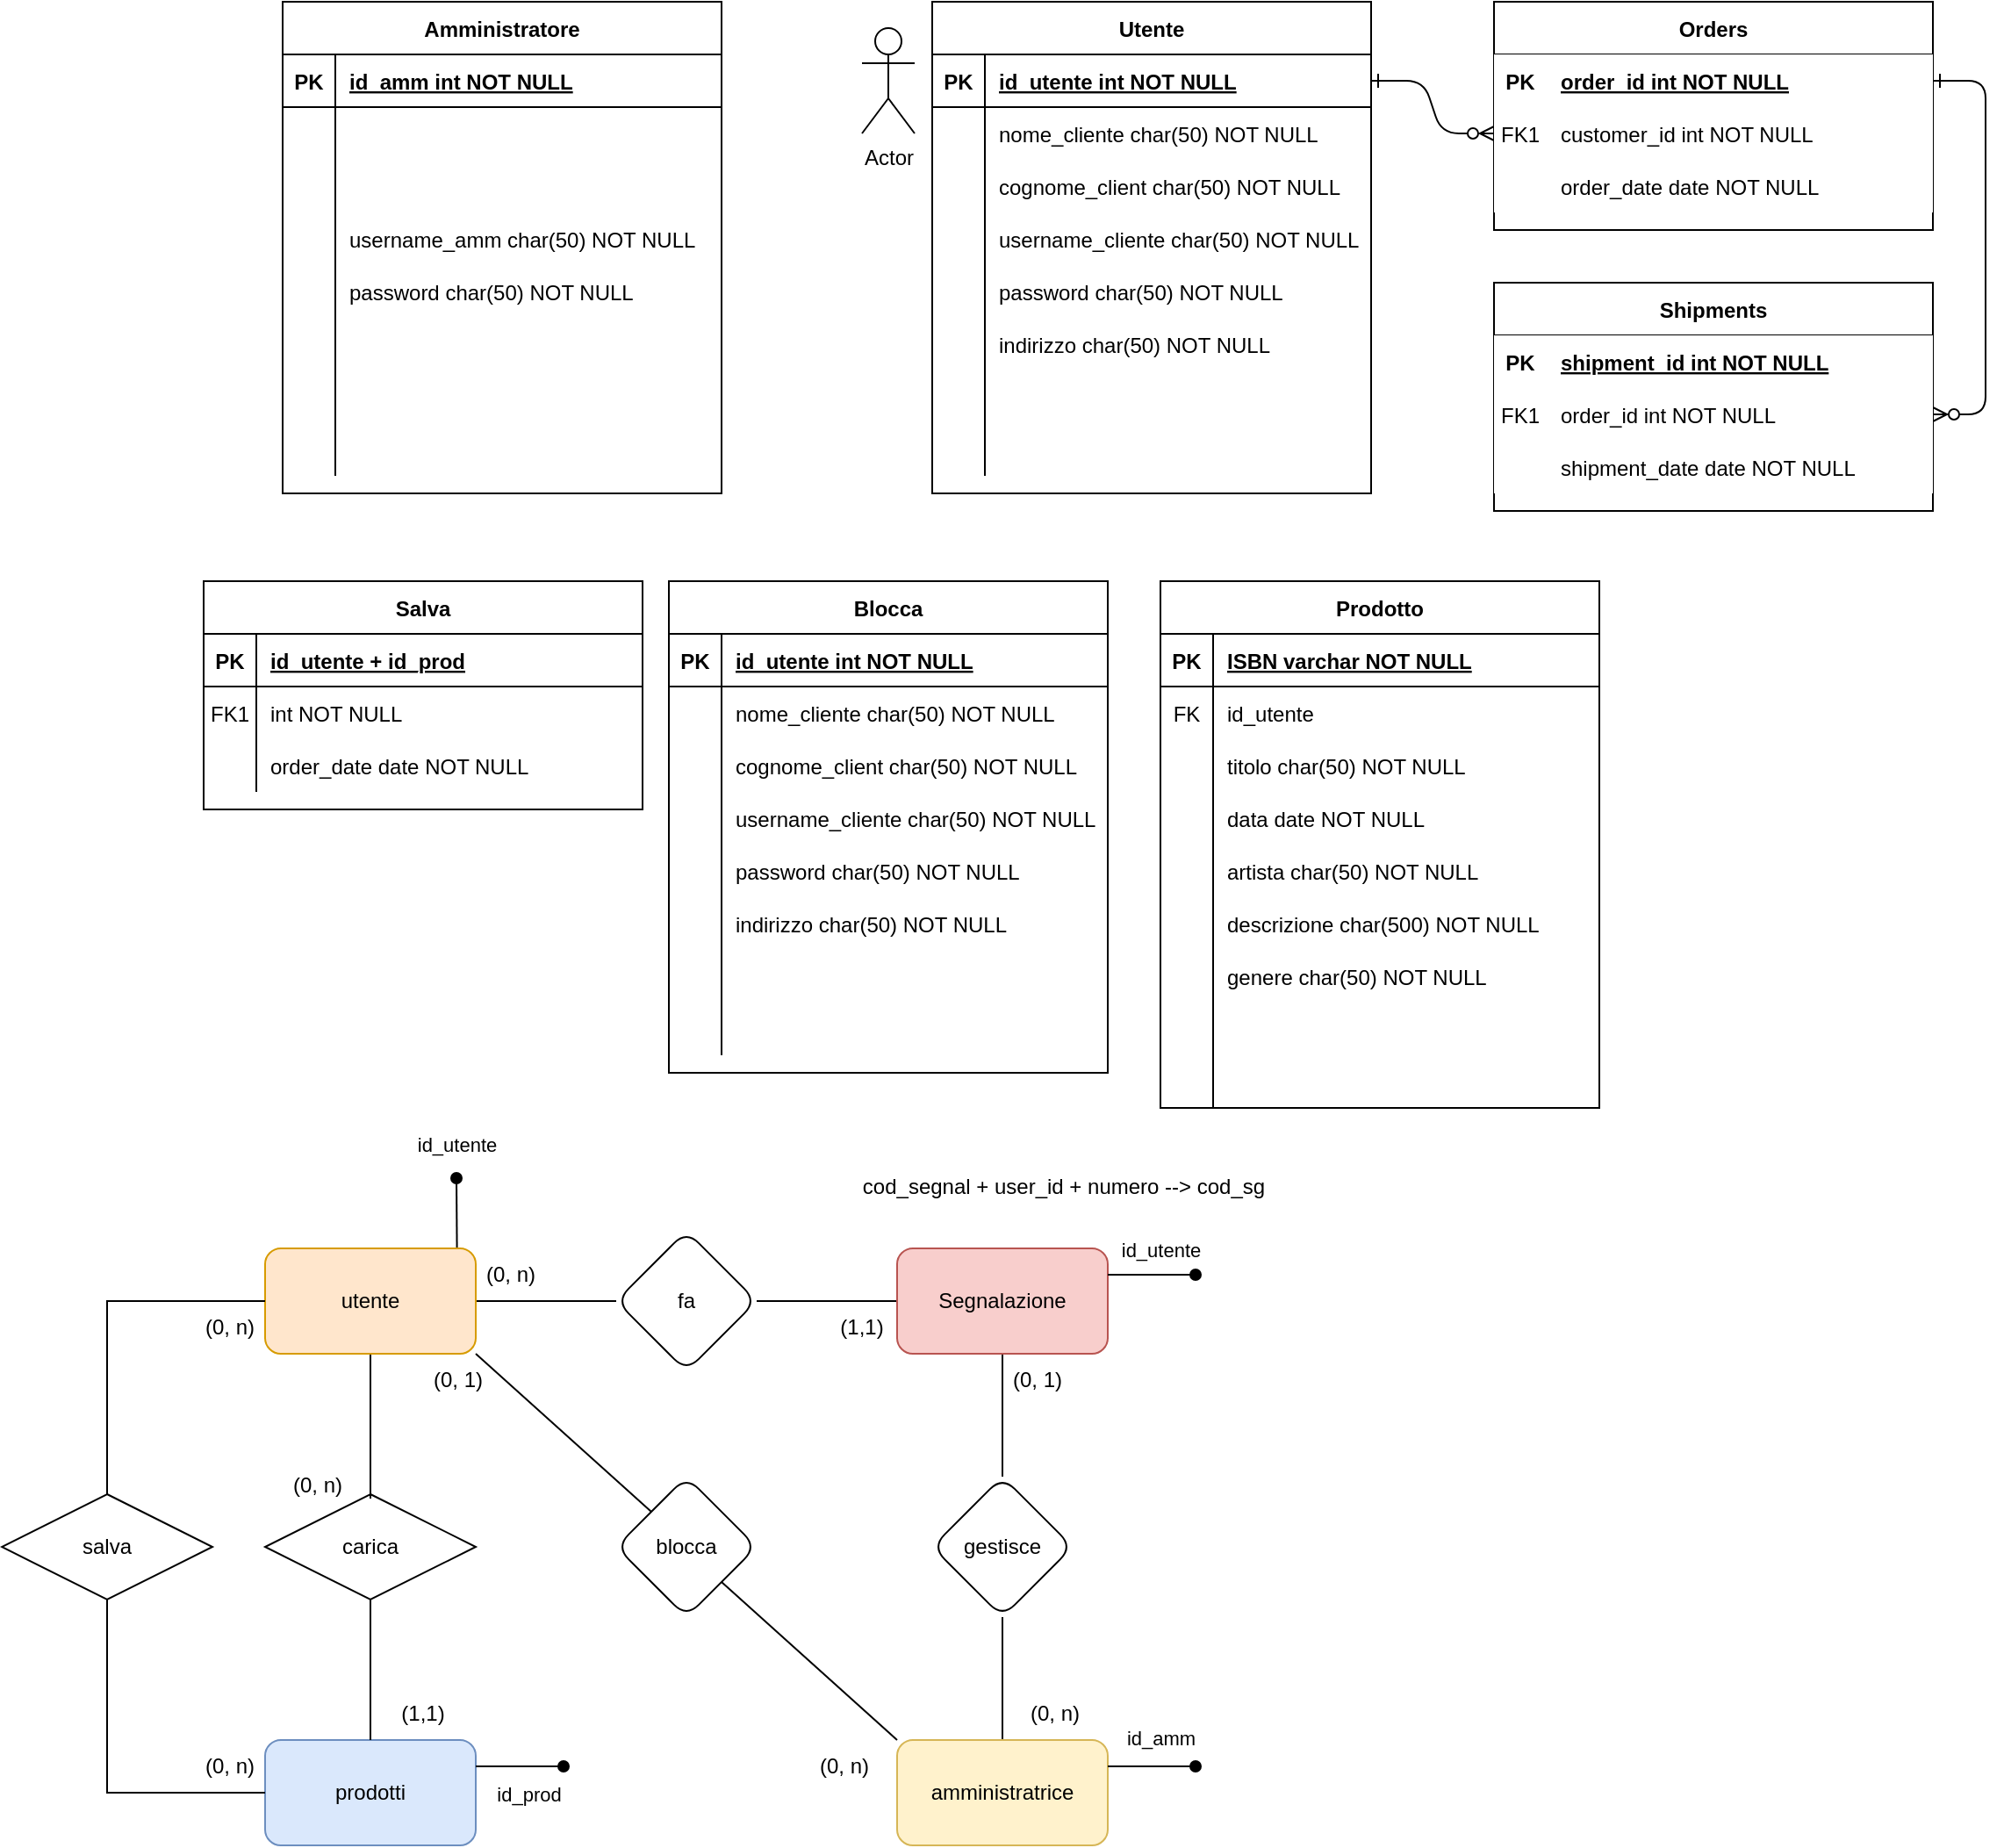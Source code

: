 <mxfile version="24.8.3">
  <diagram name="Page-1" id="-n8ZG89h9nv_nwKhBcBh">
    <mxGraphModel dx="1794" dy="525" grid="1" gridSize="10" guides="1" tooltips="1" connect="1" arrows="1" fold="1" page="1" pageScale="1" pageWidth="850" pageHeight="1100" math="0" shadow="0">
      <root>
        <mxCell id="0" />
        <mxCell id="1" parent="0" />
        <mxCell id="7m8zVbz1JqjRE4FjI6HQ-9" value="" style="edgeStyle=entityRelationEdgeStyle;endArrow=ERzeroToMany;startArrow=ERone;endFill=1;startFill=0;" parent="1" source="7m8zVbz1JqjRE4FjI6HQ-32" target="7m8zVbz1JqjRE4FjI6HQ-15" edge="1">
          <mxGeometry width="100" height="100" relative="1" as="geometry">
            <mxPoint x="340" y="720" as="sourcePoint" />
            <mxPoint x="440" y="620" as="targetPoint" />
          </mxGeometry>
        </mxCell>
        <mxCell id="7m8zVbz1JqjRE4FjI6HQ-10" value="" style="edgeStyle=entityRelationEdgeStyle;endArrow=ERzeroToMany;startArrow=ERone;endFill=1;startFill=0;" parent="1" source="7m8zVbz1JqjRE4FjI6HQ-12" target="7m8zVbz1JqjRE4FjI6HQ-25" edge="1">
          <mxGeometry width="100" height="100" relative="1" as="geometry">
            <mxPoint x="400" y="180" as="sourcePoint" />
            <mxPoint x="460" y="205" as="targetPoint" />
          </mxGeometry>
        </mxCell>
        <mxCell id="7m8zVbz1JqjRE4FjI6HQ-11" value="Orders" style="shape=table;startSize=30;container=1;collapsible=1;childLayout=tableLayout;fixedRows=1;rowLines=0;fontStyle=1;align=center;resizeLast=1;" parent="1" vertex="1">
          <mxGeometry x="450" y="120" width="250" height="130" as="geometry" />
        </mxCell>
        <mxCell id="7m8zVbz1JqjRE4FjI6HQ-12" value="" style="shape=partialRectangle;collapsible=0;dropTarget=0;pointerEvents=0;points=[[0,0.5],[1,0.5]];portConstraint=eastwest;top=0;left=0;right=0;bottom=1;" parent="7m8zVbz1JqjRE4FjI6HQ-11" vertex="1">
          <mxGeometry y="30" width="250" height="30" as="geometry" />
        </mxCell>
        <mxCell id="7m8zVbz1JqjRE4FjI6HQ-13" value="PK" style="shape=partialRectangle;overflow=hidden;connectable=0;top=0;left=0;bottom=0;right=0;fontStyle=1;" parent="7m8zVbz1JqjRE4FjI6HQ-12" vertex="1">
          <mxGeometry width="30" height="30" as="geometry">
            <mxRectangle width="30" height="30" as="alternateBounds" />
          </mxGeometry>
        </mxCell>
        <mxCell id="7m8zVbz1JqjRE4FjI6HQ-14" value="order_id int NOT NULL " style="shape=partialRectangle;overflow=hidden;connectable=0;top=0;left=0;bottom=0;right=0;align=left;spacingLeft=6;fontStyle=5;" parent="7m8zVbz1JqjRE4FjI6HQ-12" vertex="1">
          <mxGeometry x="30" width="220" height="30" as="geometry">
            <mxRectangle width="220" height="30" as="alternateBounds" />
          </mxGeometry>
        </mxCell>
        <mxCell id="7m8zVbz1JqjRE4FjI6HQ-15" value="" style="shape=partialRectangle;collapsible=0;dropTarget=0;pointerEvents=0;points=[[0,0.5],[1,0.5]];portConstraint=eastwest;top=0;left=0;right=0;bottom=0;" parent="7m8zVbz1JqjRE4FjI6HQ-11" vertex="1">
          <mxGeometry y="60" width="250" height="30" as="geometry" />
        </mxCell>
        <mxCell id="7m8zVbz1JqjRE4FjI6HQ-16" value="FK1" style="shape=partialRectangle;overflow=hidden;connectable=0;top=0;left=0;bottom=0;right=0;" parent="7m8zVbz1JqjRE4FjI6HQ-15" vertex="1">
          <mxGeometry width="30" height="30" as="geometry">
            <mxRectangle width="30" height="30" as="alternateBounds" />
          </mxGeometry>
        </mxCell>
        <mxCell id="7m8zVbz1JqjRE4FjI6HQ-17" value="customer_id int NOT NULL" style="shape=partialRectangle;overflow=hidden;connectable=0;top=0;left=0;bottom=0;right=0;align=left;spacingLeft=6;" parent="7m8zVbz1JqjRE4FjI6HQ-15" vertex="1">
          <mxGeometry x="30" width="220" height="30" as="geometry">
            <mxRectangle width="220" height="30" as="alternateBounds" />
          </mxGeometry>
        </mxCell>
        <mxCell id="7m8zVbz1JqjRE4FjI6HQ-18" value="" style="shape=partialRectangle;collapsible=0;dropTarget=0;pointerEvents=0;points=[[0,0.5],[1,0.5]];portConstraint=eastwest;top=0;left=0;right=0;bottom=0;" parent="7m8zVbz1JqjRE4FjI6HQ-11" vertex="1">
          <mxGeometry y="90" width="250" height="30" as="geometry" />
        </mxCell>
        <mxCell id="7m8zVbz1JqjRE4FjI6HQ-19" value="" style="shape=partialRectangle;overflow=hidden;connectable=0;top=0;left=0;bottom=0;right=0;" parent="7m8zVbz1JqjRE4FjI6HQ-18" vertex="1">
          <mxGeometry width="30" height="30" as="geometry">
            <mxRectangle width="30" height="30" as="alternateBounds" />
          </mxGeometry>
        </mxCell>
        <mxCell id="7m8zVbz1JqjRE4FjI6HQ-20" value="order_date date NOT NULL" style="shape=partialRectangle;overflow=hidden;connectable=0;top=0;left=0;bottom=0;right=0;align=left;spacingLeft=6;" parent="7m8zVbz1JqjRE4FjI6HQ-18" vertex="1">
          <mxGeometry x="30" width="220" height="30" as="geometry">
            <mxRectangle width="220" height="30" as="alternateBounds" />
          </mxGeometry>
        </mxCell>
        <mxCell id="7m8zVbz1JqjRE4FjI6HQ-21" value="Shipments" style="shape=table;startSize=30;container=1;collapsible=1;childLayout=tableLayout;fixedRows=1;rowLines=0;fontStyle=1;align=center;resizeLast=1;" parent="1" vertex="1">
          <mxGeometry x="450" y="280" width="250" height="130" as="geometry" />
        </mxCell>
        <mxCell id="7m8zVbz1JqjRE4FjI6HQ-22" value="" style="shape=partialRectangle;collapsible=0;dropTarget=0;pointerEvents=0;points=[[0,0.5],[1,0.5]];portConstraint=eastwest;top=0;left=0;right=0;bottom=1;" parent="7m8zVbz1JqjRE4FjI6HQ-21" vertex="1">
          <mxGeometry y="30" width="250" height="30" as="geometry" />
        </mxCell>
        <mxCell id="7m8zVbz1JqjRE4FjI6HQ-23" value="PK" style="shape=partialRectangle;overflow=hidden;connectable=0;top=0;left=0;bottom=0;right=0;fontStyle=1;" parent="7m8zVbz1JqjRE4FjI6HQ-22" vertex="1">
          <mxGeometry width="30" height="30" as="geometry">
            <mxRectangle width="30" height="30" as="alternateBounds" />
          </mxGeometry>
        </mxCell>
        <mxCell id="7m8zVbz1JqjRE4FjI6HQ-24" value="shipment_id int NOT NULL " style="shape=partialRectangle;overflow=hidden;connectable=0;top=0;left=0;bottom=0;right=0;align=left;spacingLeft=6;fontStyle=5;" parent="7m8zVbz1JqjRE4FjI6HQ-22" vertex="1">
          <mxGeometry x="30" width="220" height="30" as="geometry">
            <mxRectangle width="220" height="30" as="alternateBounds" />
          </mxGeometry>
        </mxCell>
        <mxCell id="7m8zVbz1JqjRE4FjI6HQ-25" value="" style="shape=partialRectangle;collapsible=0;dropTarget=0;pointerEvents=0;points=[[0,0.5],[1,0.5]];portConstraint=eastwest;top=0;left=0;right=0;bottom=0;" parent="7m8zVbz1JqjRE4FjI6HQ-21" vertex="1">
          <mxGeometry y="60" width="250" height="30" as="geometry" />
        </mxCell>
        <mxCell id="7m8zVbz1JqjRE4FjI6HQ-26" value="FK1" style="shape=partialRectangle;overflow=hidden;connectable=0;top=0;left=0;bottom=0;right=0;" parent="7m8zVbz1JqjRE4FjI6HQ-25" vertex="1">
          <mxGeometry width="30" height="30" as="geometry">
            <mxRectangle width="30" height="30" as="alternateBounds" />
          </mxGeometry>
        </mxCell>
        <mxCell id="7m8zVbz1JqjRE4FjI6HQ-27" value="order_id int NOT NULL" style="shape=partialRectangle;overflow=hidden;connectable=0;top=0;left=0;bottom=0;right=0;align=left;spacingLeft=6;" parent="7m8zVbz1JqjRE4FjI6HQ-25" vertex="1">
          <mxGeometry x="30" width="220" height="30" as="geometry">
            <mxRectangle width="220" height="30" as="alternateBounds" />
          </mxGeometry>
        </mxCell>
        <mxCell id="7m8zVbz1JqjRE4FjI6HQ-28" value="" style="shape=partialRectangle;collapsible=0;dropTarget=0;pointerEvents=0;points=[[0,0.5],[1,0.5]];portConstraint=eastwest;top=0;left=0;right=0;bottom=0;" parent="7m8zVbz1JqjRE4FjI6HQ-21" vertex="1">
          <mxGeometry y="90" width="250" height="30" as="geometry" />
        </mxCell>
        <mxCell id="7m8zVbz1JqjRE4FjI6HQ-29" value="" style="shape=partialRectangle;overflow=hidden;connectable=0;top=0;left=0;bottom=0;right=0;" parent="7m8zVbz1JqjRE4FjI6HQ-28" vertex="1">
          <mxGeometry width="30" height="30" as="geometry">
            <mxRectangle width="30" height="30" as="alternateBounds" />
          </mxGeometry>
        </mxCell>
        <mxCell id="7m8zVbz1JqjRE4FjI6HQ-30" value="shipment_date date NOT NULL" style="shape=partialRectangle;overflow=hidden;connectable=0;top=0;left=0;bottom=0;right=0;align=left;spacingLeft=6;" parent="7m8zVbz1JqjRE4FjI6HQ-28" vertex="1">
          <mxGeometry x="30" width="220" height="30" as="geometry">
            <mxRectangle width="220" height="30" as="alternateBounds" />
          </mxGeometry>
        </mxCell>
        <mxCell id="7m8zVbz1JqjRE4FjI6HQ-31" value="Utente" style="shape=table;startSize=30;container=1;collapsible=1;childLayout=tableLayout;fixedRows=1;rowLines=0;fontStyle=1;align=center;resizeLast=1;" parent="1" vertex="1">
          <mxGeometry x="130" y="120" width="250" height="280" as="geometry" />
        </mxCell>
        <mxCell id="7m8zVbz1JqjRE4FjI6HQ-32" value="" style="shape=partialRectangle;collapsible=0;dropTarget=0;pointerEvents=0;fillColor=none;points=[[0,0.5],[1,0.5]];portConstraint=eastwest;top=0;left=0;right=0;bottom=1;" parent="7m8zVbz1JqjRE4FjI6HQ-31" vertex="1">
          <mxGeometry y="30" width="250" height="30" as="geometry" />
        </mxCell>
        <mxCell id="7m8zVbz1JqjRE4FjI6HQ-33" value="PK" style="shape=partialRectangle;overflow=hidden;connectable=0;fillColor=none;top=0;left=0;bottom=0;right=0;fontStyle=1;" parent="7m8zVbz1JqjRE4FjI6HQ-32" vertex="1">
          <mxGeometry width="30" height="30" as="geometry">
            <mxRectangle width="30" height="30" as="alternateBounds" />
          </mxGeometry>
        </mxCell>
        <mxCell id="7m8zVbz1JqjRE4FjI6HQ-34" value="id_utente int NOT NULL " style="shape=partialRectangle;overflow=hidden;connectable=0;fillColor=none;top=0;left=0;bottom=0;right=0;align=left;spacingLeft=6;fontStyle=5;" parent="7m8zVbz1JqjRE4FjI6HQ-32" vertex="1">
          <mxGeometry x="30" width="220" height="30" as="geometry">
            <mxRectangle width="220" height="30" as="alternateBounds" />
          </mxGeometry>
        </mxCell>
        <mxCell id="7m8zVbz1JqjRE4FjI6HQ-35" value="" style="shape=partialRectangle;collapsible=0;dropTarget=0;pointerEvents=0;fillColor=none;points=[[0,0.5],[1,0.5]];portConstraint=eastwest;top=0;left=0;right=0;bottom=0;" parent="7m8zVbz1JqjRE4FjI6HQ-31" vertex="1">
          <mxGeometry y="60" width="250" height="30" as="geometry" />
        </mxCell>
        <mxCell id="7m8zVbz1JqjRE4FjI6HQ-36" value="" style="shape=partialRectangle;overflow=hidden;connectable=0;fillColor=none;top=0;left=0;bottom=0;right=0;" parent="7m8zVbz1JqjRE4FjI6HQ-35" vertex="1">
          <mxGeometry width="30" height="30" as="geometry">
            <mxRectangle width="30" height="30" as="alternateBounds" />
          </mxGeometry>
        </mxCell>
        <mxCell id="7m8zVbz1JqjRE4FjI6HQ-37" value="nome_cliente char(50) NOT NULL" style="shape=partialRectangle;overflow=hidden;connectable=0;fillColor=none;top=0;left=0;bottom=0;right=0;align=left;spacingLeft=6;" parent="7m8zVbz1JqjRE4FjI6HQ-35" vertex="1">
          <mxGeometry x="30" width="220" height="30" as="geometry">
            <mxRectangle width="220" height="30" as="alternateBounds" />
          </mxGeometry>
        </mxCell>
        <mxCell id="7m8zVbz1JqjRE4FjI6HQ-38" value="" style="shape=partialRectangle;collapsible=0;dropTarget=0;pointerEvents=0;fillColor=none;points=[[0,0.5],[1,0.5]];portConstraint=eastwest;top=0;left=0;right=0;bottom=0;" parent="7m8zVbz1JqjRE4FjI6HQ-31" vertex="1">
          <mxGeometry y="90" width="250" height="30" as="geometry" />
        </mxCell>
        <mxCell id="7m8zVbz1JqjRE4FjI6HQ-39" value="" style="shape=partialRectangle;overflow=hidden;connectable=0;fillColor=none;top=0;left=0;bottom=0;right=0;" parent="7m8zVbz1JqjRE4FjI6HQ-38" vertex="1">
          <mxGeometry width="30" height="30" as="geometry">
            <mxRectangle width="30" height="30" as="alternateBounds" />
          </mxGeometry>
        </mxCell>
        <mxCell id="7m8zVbz1JqjRE4FjI6HQ-40" value="cognome_client char(50) NOT NULL" style="shape=partialRectangle;overflow=hidden;connectable=0;fillColor=none;top=0;left=0;bottom=0;right=0;align=left;spacingLeft=6;" parent="7m8zVbz1JqjRE4FjI6HQ-38" vertex="1">
          <mxGeometry x="30" width="220" height="30" as="geometry">
            <mxRectangle width="220" height="30" as="alternateBounds" />
          </mxGeometry>
        </mxCell>
        <mxCell id="7m8zVbz1JqjRE4FjI6HQ-41" value="" style="shape=partialRectangle;collapsible=0;dropTarget=0;pointerEvents=0;fillColor=none;points=[[0,0.5],[1,0.5]];portConstraint=eastwest;top=0;left=0;right=0;bottom=0;" parent="7m8zVbz1JqjRE4FjI6HQ-31" vertex="1">
          <mxGeometry y="120" width="250" height="30" as="geometry" />
        </mxCell>
        <mxCell id="7m8zVbz1JqjRE4FjI6HQ-42" value="" style="shape=partialRectangle;overflow=hidden;connectable=0;fillColor=none;top=0;left=0;bottom=0;right=0;" parent="7m8zVbz1JqjRE4FjI6HQ-41" vertex="1">
          <mxGeometry width="30" height="30" as="geometry">
            <mxRectangle width="30" height="30" as="alternateBounds" />
          </mxGeometry>
        </mxCell>
        <mxCell id="7m8zVbz1JqjRE4FjI6HQ-43" value="username_cliente char(50) NOT NULL" style="shape=partialRectangle;overflow=hidden;connectable=0;fillColor=none;top=0;left=0;bottom=0;right=0;align=left;spacingLeft=6;" parent="7m8zVbz1JqjRE4FjI6HQ-41" vertex="1">
          <mxGeometry x="30" width="220" height="30" as="geometry">
            <mxRectangle width="220" height="30" as="alternateBounds" />
          </mxGeometry>
        </mxCell>
        <mxCell id="7m8zVbz1JqjRE4FjI6HQ-44" value="" style="shape=partialRectangle;collapsible=0;dropTarget=0;pointerEvents=0;fillColor=none;points=[[0,0.5],[1,0.5]];portConstraint=eastwest;top=0;left=0;right=0;bottom=0;" parent="7m8zVbz1JqjRE4FjI6HQ-31" vertex="1">
          <mxGeometry y="150" width="250" height="30" as="geometry" />
        </mxCell>
        <mxCell id="7m8zVbz1JqjRE4FjI6HQ-45" value="" style="shape=partialRectangle;overflow=hidden;connectable=0;fillColor=none;top=0;left=0;bottom=0;right=0;" parent="7m8zVbz1JqjRE4FjI6HQ-44" vertex="1">
          <mxGeometry width="30" height="30" as="geometry">
            <mxRectangle width="30" height="30" as="alternateBounds" />
          </mxGeometry>
        </mxCell>
        <mxCell id="7m8zVbz1JqjRE4FjI6HQ-46" value="password char(50) NOT NULL" style="shape=partialRectangle;overflow=hidden;connectable=0;fillColor=none;top=0;left=0;bottom=0;right=0;align=left;spacingLeft=6;" parent="7m8zVbz1JqjRE4FjI6HQ-44" vertex="1">
          <mxGeometry x="30" width="220" height="30" as="geometry">
            <mxRectangle width="220" height="30" as="alternateBounds" />
          </mxGeometry>
        </mxCell>
        <mxCell id="7m8zVbz1JqjRE4FjI6HQ-47" value="" style="shape=partialRectangle;collapsible=0;dropTarget=0;pointerEvents=0;fillColor=none;points=[[0,0.5],[1,0.5]];portConstraint=eastwest;top=0;left=0;right=0;bottom=0;" parent="7m8zVbz1JqjRE4FjI6HQ-31" vertex="1">
          <mxGeometry y="180" width="250" height="30" as="geometry" />
        </mxCell>
        <mxCell id="7m8zVbz1JqjRE4FjI6HQ-48" value="" style="shape=partialRectangle;overflow=hidden;connectable=0;fillColor=none;top=0;left=0;bottom=0;right=0;" parent="7m8zVbz1JqjRE4FjI6HQ-47" vertex="1">
          <mxGeometry width="30" height="30" as="geometry">
            <mxRectangle width="30" height="30" as="alternateBounds" />
          </mxGeometry>
        </mxCell>
        <mxCell id="7m8zVbz1JqjRE4FjI6HQ-49" value="indirizzo char(50) NOT NULL" style="shape=partialRectangle;overflow=hidden;connectable=0;fillColor=none;top=0;left=0;bottom=0;right=0;align=left;spacingLeft=6;" parent="7m8zVbz1JqjRE4FjI6HQ-47" vertex="1">
          <mxGeometry x="30" width="220" height="30" as="geometry">
            <mxRectangle width="220" height="30" as="alternateBounds" />
          </mxGeometry>
        </mxCell>
        <mxCell id="7m8zVbz1JqjRE4FjI6HQ-50" value="" style="shape=partialRectangle;collapsible=0;dropTarget=0;pointerEvents=0;fillColor=none;points=[[0,0.5],[1,0.5]];portConstraint=eastwest;top=0;left=0;right=0;bottom=0;" parent="7m8zVbz1JqjRE4FjI6HQ-31" vertex="1">
          <mxGeometry y="210" width="250" height="30" as="geometry" />
        </mxCell>
        <mxCell id="7m8zVbz1JqjRE4FjI6HQ-51" value="" style="shape=partialRectangle;overflow=hidden;connectable=0;fillColor=none;top=0;left=0;bottom=0;right=0;" parent="7m8zVbz1JqjRE4FjI6HQ-50" vertex="1">
          <mxGeometry width="30" height="30" as="geometry">
            <mxRectangle width="30" height="30" as="alternateBounds" />
          </mxGeometry>
        </mxCell>
        <mxCell id="7m8zVbz1JqjRE4FjI6HQ-52" value="" style="shape=partialRectangle;overflow=hidden;connectable=0;fillColor=none;top=0;left=0;bottom=0;right=0;align=left;spacingLeft=6;" parent="7m8zVbz1JqjRE4FjI6HQ-50" vertex="1">
          <mxGeometry x="30" width="220" height="30" as="geometry">
            <mxRectangle width="220" height="30" as="alternateBounds" />
          </mxGeometry>
        </mxCell>
        <mxCell id="7m8zVbz1JqjRE4FjI6HQ-53" value="" style="shape=partialRectangle;collapsible=0;dropTarget=0;pointerEvents=0;fillColor=none;points=[[0,0.5],[1,0.5]];portConstraint=eastwest;top=0;left=0;right=0;bottom=0;" parent="7m8zVbz1JqjRE4FjI6HQ-31" vertex="1">
          <mxGeometry y="240" width="250" height="30" as="geometry" />
        </mxCell>
        <mxCell id="7m8zVbz1JqjRE4FjI6HQ-54" value="" style="shape=partialRectangle;overflow=hidden;connectable=0;fillColor=none;top=0;left=0;bottom=0;right=0;" parent="7m8zVbz1JqjRE4FjI6HQ-53" vertex="1">
          <mxGeometry width="30" height="30" as="geometry">
            <mxRectangle width="30" height="30" as="alternateBounds" />
          </mxGeometry>
        </mxCell>
        <mxCell id="7m8zVbz1JqjRE4FjI6HQ-55" value="" style="shape=partialRectangle;overflow=hidden;connectable=0;fillColor=none;top=0;left=0;bottom=0;right=0;align=left;spacingLeft=6;" parent="7m8zVbz1JqjRE4FjI6HQ-53" vertex="1">
          <mxGeometry x="30" width="220" height="30" as="geometry">
            <mxRectangle width="220" height="30" as="alternateBounds" />
          </mxGeometry>
        </mxCell>
        <mxCell id="7m8zVbz1JqjRE4FjI6HQ-56" value="Prodotto" style="shape=table;startSize=30;container=1;collapsible=1;childLayout=tableLayout;fixedRows=1;rowLines=0;fontStyle=1;align=center;resizeLast=1;" parent="1" vertex="1">
          <mxGeometry x="260" y="450" width="250" height="300" as="geometry" />
        </mxCell>
        <mxCell id="7m8zVbz1JqjRE4FjI6HQ-57" value="" style="shape=partialRectangle;collapsible=0;dropTarget=0;pointerEvents=0;fillColor=none;points=[[0,0.5],[1,0.5]];portConstraint=eastwest;top=0;left=0;right=0;bottom=1;" parent="7m8zVbz1JqjRE4FjI6HQ-56" vertex="1">
          <mxGeometry y="30" width="250" height="30" as="geometry" />
        </mxCell>
        <mxCell id="7m8zVbz1JqjRE4FjI6HQ-58" value="PK" style="shape=partialRectangle;overflow=hidden;connectable=0;fillColor=none;top=0;left=0;bottom=0;right=0;fontStyle=1;" parent="7m8zVbz1JqjRE4FjI6HQ-57" vertex="1">
          <mxGeometry width="30" height="30" as="geometry">
            <mxRectangle width="30" height="30" as="alternateBounds" />
          </mxGeometry>
        </mxCell>
        <mxCell id="7m8zVbz1JqjRE4FjI6HQ-59" value="ISBN varchar NOT NULL " style="shape=partialRectangle;overflow=hidden;connectable=0;fillColor=none;top=0;left=0;bottom=0;right=0;align=left;spacingLeft=6;fontStyle=5;" parent="7m8zVbz1JqjRE4FjI6HQ-57" vertex="1">
          <mxGeometry x="30" width="220" height="30" as="geometry">
            <mxRectangle width="220" height="30" as="alternateBounds" />
          </mxGeometry>
        </mxCell>
        <mxCell id="7m8zVbz1JqjRE4FjI6HQ-60" value="" style="shape=partialRectangle;collapsible=0;dropTarget=0;pointerEvents=0;fillColor=none;points=[[0,0.5],[1,0.5]];portConstraint=eastwest;top=0;left=0;right=0;bottom=0;" parent="7m8zVbz1JqjRE4FjI6HQ-56" vertex="1">
          <mxGeometry y="60" width="250" height="30" as="geometry" />
        </mxCell>
        <mxCell id="7m8zVbz1JqjRE4FjI6HQ-61" value="FK" style="shape=partialRectangle;overflow=hidden;connectable=0;fillColor=none;top=0;left=0;bottom=0;right=0;" parent="7m8zVbz1JqjRE4FjI6HQ-60" vertex="1">
          <mxGeometry width="30" height="30" as="geometry">
            <mxRectangle width="30" height="30" as="alternateBounds" />
          </mxGeometry>
        </mxCell>
        <mxCell id="7m8zVbz1JqjRE4FjI6HQ-62" value="id_utente " style="shape=partialRectangle;overflow=hidden;connectable=0;fillColor=none;top=0;left=0;bottom=0;right=0;align=left;spacingLeft=6;" parent="7m8zVbz1JqjRE4FjI6HQ-60" vertex="1">
          <mxGeometry x="30" width="220" height="30" as="geometry">
            <mxRectangle width="220" height="30" as="alternateBounds" />
          </mxGeometry>
        </mxCell>
        <mxCell id="7m8zVbz1JqjRE4FjI6HQ-63" value="" style="shape=partialRectangle;collapsible=0;dropTarget=0;pointerEvents=0;fillColor=none;points=[[0,0.5],[1,0.5]];portConstraint=eastwest;top=0;left=0;right=0;bottom=0;" parent="7m8zVbz1JqjRE4FjI6HQ-56" vertex="1">
          <mxGeometry y="90" width="250" height="30" as="geometry" />
        </mxCell>
        <mxCell id="7m8zVbz1JqjRE4FjI6HQ-64" value="" style="shape=partialRectangle;overflow=hidden;connectable=0;fillColor=none;top=0;left=0;bottom=0;right=0;" parent="7m8zVbz1JqjRE4FjI6HQ-63" vertex="1">
          <mxGeometry width="30" height="30" as="geometry">
            <mxRectangle width="30" height="30" as="alternateBounds" />
          </mxGeometry>
        </mxCell>
        <mxCell id="7m8zVbz1JqjRE4FjI6HQ-65" value="titolo char(50) NOT NULL" style="shape=partialRectangle;overflow=hidden;connectable=0;fillColor=none;top=0;left=0;bottom=0;right=0;align=left;spacingLeft=6;" parent="7m8zVbz1JqjRE4FjI6HQ-63" vertex="1">
          <mxGeometry x="30" width="220" height="30" as="geometry">
            <mxRectangle width="220" height="30" as="alternateBounds" />
          </mxGeometry>
        </mxCell>
        <mxCell id="7m8zVbz1JqjRE4FjI6HQ-66" value="" style="shape=partialRectangle;collapsible=0;dropTarget=0;pointerEvents=0;fillColor=none;points=[[0,0.5],[1,0.5]];portConstraint=eastwest;top=0;left=0;right=0;bottom=0;" parent="7m8zVbz1JqjRE4FjI6HQ-56" vertex="1">
          <mxGeometry y="120" width="250" height="30" as="geometry" />
        </mxCell>
        <mxCell id="7m8zVbz1JqjRE4FjI6HQ-67" value="" style="shape=partialRectangle;overflow=hidden;connectable=0;fillColor=none;top=0;left=0;bottom=0;right=0;" parent="7m8zVbz1JqjRE4FjI6HQ-66" vertex="1">
          <mxGeometry width="30" height="30" as="geometry">
            <mxRectangle width="30" height="30" as="alternateBounds" />
          </mxGeometry>
        </mxCell>
        <mxCell id="7m8zVbz1JqjRE4FjI6HQ-68" value="data date NOT NULL" style="shape=partialRectangle;overflow=hidden;connectable=0;fillColor=none;top=0;left=0;bottom=0;right=0;align=left;spacingLeft=6;" parent="7m8zVbz1JqjRE4FjI6HQ-66" vertex="1">
          <mxGeometry x="30" width="220" height="30" as="geometry">
            <mxRectangle width="220" height="30" as="alternateBounds" />
          </mxGeometry>
        </mxCell>
        <mxCell id="7m8zVbz1JqjRE4FjI6HQ-69" value="" style="shape=partialRectangle;collapsible=0;dropTarget=0;pointerEvents=0;fillColor=none;points=[[0,0.5],[1,0.5]];portConstraint=eastwest;top=0;left=0;right=0;bottom=0;" parent="7m8zVbz1JqjRE4FjI6HQ-56" vertex="1">
          <mxGeometry y="150" width="250" height="30" as="geometry" />
        </mxCell>
        <mxCell id="7m8zVbz1JqjRE4FjI6HQ-70" value="" style="shape=partialRectangle;overflow=hidden;connectable=0;fillColor=none;top=0;left=0;bottom=0;right=0;" parent="7m8zVbz1JqjRE4FjI6HQ-69" vertex="1">
          <mxGeometry width="30" height="30" as="geometry">
            <mxRectangle width="30" height="30" as="alternateBounds" />
          </mxGeometry>
        </mxCell>
        <mxCell id="7m8zVbz1JqjRE4FjI6HQ-71" value="artista char(50) NOT NULL" style="shape=partialRectangle;overflow=hidden;connectable=0;fillColor=none;top=0;left=0;bottom=0;right=0;align=left;spacingLeft=6;" parent="7m8zVbz1JqjRE4FjI6HQ-69" vertex="1">
          <mxGeometry x="30" width="220" height="30" as="geometry">
            <mxRectangle width="220" height="30" as="alternateBounds" />
          </mxGeometry>
        </mxCell>
        <mxCell id="7m8zVbz1JqjRE4FjI6HQ-72" value="" style="shape=partialRectangle;collapsible=0;dropTarget=0;pointerEvents=0;fillColor=none;points=[[0,0.5],[1,0.5]];portConstraint=eastwest;top=0;left=0;right=0;bottom=0;" parent="7m8zVbz1JqjRE4FjI6HQ-56" vertex="1">
          <mxGeometry y="180" width="250" height="30" as="geometry" />
        </mxCell>
        <mxCell id="7m8zVbz1JqjRE4FjI6HQ-73" value="" style="shape=partialRectangle;overflow=hidden;connectable=0;fillColor=none;top=0;left=0;bottom=0;right=0;" parent="7m8zVbz1JqjRE4FjI6HQ-72" vertex="1">
          <mxGeometry width="30" height="30" as="geometry">
            <mxRectangle width="30" height="30" as="alternateBounds" />
          </mxGeometry>
        </mxCell>
        <mxCell id="7m8zVbz1JqjRE4FjI6HQ-74" value="descrizione char(500) NOT NULL" style="shape=partialRectangle;overflow=hidden;connectable=0;fillColor=none;top=0;left=0;bottom=0;right=0;align=left;spacingLeft=6;" parent="7m8zVbz1JqjRE4FjI6HQ-72" vertex="1">
          <mxGeometry x="30" width="220" height="30" as="geometry">
            <mxRectangle width="220" height="30" as="alternateBounds" />
          </mxGeometry>
        </mxCell>
        <mxCell id="7m8zVbz1JqjRE4FjI6HQ-75" value="" style="shape=partialRectangle;collapsible=0;dropTarget=0;pointerEvents=0;fillColor=none;points=[[0,0.5],[1,0.5]];portConstraint=eastwest;top=0;left=0;right=0;bottom=0;" parent="7m8zVbz1JqjRE4FjI6HQ-56" vertex="1">
          <mxGeometry y="210" width="250" height="30" as="geometry" />
        </mxCell>
        <mxCell id="7m8zVbz1JqjRE4FjI6HQ-76" value="" style="shape=partialRectangle;overflow=hidden;connectable=0;fillColor=none;top=0;left=0;bottom=0;right=0;" parent="7m8zVbz1JqjRE4FjI6HQ-75" vertex="1">
          <mxGeometry width="30" height="30" as="geometry">
            <mxRectangle width="30" height="30" as="alternateBounds" />
          </mxGeometry>
        </mxCell>
        <mxCell id="7m8zVbz1JqjRE4FjI6HQ-77" value="genere char(50) NOT NULL" style="shape=partialRectangle;overflow=hidden;connectable=0;fillColor=none;top=0;left=0;bottom=0;right=0;align=left;spacingLeft=6;" parent="7m8zVbz1JqjRE4FjI6HQ-75" vertex="1">
          <mxGeometry x="30" width="220" height="30" as="geometry">
            <mxRectangle width="220" height="30" as="alternateBounds" />
          </mxGeometry>
        </mxCell>
        <mxCell id="7m8zVbz1JqjRE4FjI6HQ-78" value="" style="shape=partialRectangle;collapsible=0;dropTarget=0;pointerEvents=0;fillColor=none;points=[[0,0.5],[1,0.5]];portConstraint=eastwest;top=0;left=0;right=0;bottom=0;" parent="7m8zVbz1JqjRE4FjI6HQ-56" vertex="1">
          <mxGeometry y="240" width="250" height="30" as="geometry" />
        </mxCell>
        <mxCell id="7m8zVbz1JqjRE4FjI6HQ-79" value="" style="shape=partialRectangle;overflow=hidden;connectable=0;fillColor=none;top=0;left=0;bottom=0;right=0;" parent="7m8zVbz1JqjRE4FjI6HQ-78" vertex="1">
          <mxGeometry width="30" height="30" as="geometry">
            <mxRectangle width="30" height="30" as="alternateBounds" />
          </mxGeometry>
        </mxCell>
        <mxCell id="7m8zVbz1JqjRE4FjI6HQ-80" value="" style="shape=partialRectangle;overflow=hidden;connectable=0;fillColor=none;top=0;left=0;bottom=0;right=0;align=left;spacingLeft=6;" parent="7m8zVbz1JqjRE4FjI6HQ-78" vertex="1">
          <mxGeometry x="30" width="220" height="30" as="geometry">
            <mxRectangle width="220" height="30" as="alternateBounds" />
          </mxGeometry>
        </mxCell>
        <mxCell id="7m8zVbz1JqjRE4FjI6HQ-81" value="" style="shape=partialRectangle;collapsible=0;dropTarget=0;pointerEvents=0;fillColor=none;points=[[0,0.5],[1,0.5]];portConstraint=eastwest;top=0;left=0;right=0;bottom=0;" parent="7m8zVbz1JqjRE4FjI6HQ-56" vertex="1">
          <mxGeometry y="270" width="250" height="30" as="geometry" />
        </mxCell>
        <mxCell id="7m8zVbz1JqjRE4FjI6HQ-82" value="" style="shape=partialRectangle;overflow=hidden;connectable=0;fillColor=none;top=0;left=0;bottom=0;right=0;" parent="7m8zVbz1JqjRE4FjI6HQ-81" vertex="1">
          <mxGeometry width="30" height="30" as="geometry">
            <mxRectangle width="30" height="30" as="alternateBounds" />
          </mxGeometry>
        </mxCell>
        <mxCell id="7m8zVbz1JqjRE4FjI6HQ-83" value="" style="shape=partialRectangle;overflow=hidden;connectable=0;fillColor=none;top=0;left=0;bottom=0;right=0;align=left;spacingLeft=6;" parent="7m8zVbz1JqjRE4FjI6HQ-81" vertex="1">
          <mxGeometry x="30" width="220" height="30" as="geometry">
            <mxRectangle width="220" height="30" as="alternateBounds" />
          </mxGeometry>
        </mxCell>
        <mxCell id="7m8zVbz1JqjRE4FjI6HQ-84" value="Actor" style="shape=umlActor;verticalLabelPosition=bottom;verticalAlign=top;html=1;outlineConnect=0;pointerEvents=0;strokeColor=default;align=center;fontFamily=Helvetica;fontSize=12;fontColor=default;fillColor=none;" parent="1" vertex="1">
          <mxGeometry x="90" y="135" width="30" height="60" as="geometry" />
        </mxCell>
        <mxCell id="7m8zVbz1JqjRE4FjI6HQ-85" value="Amministratore" style="shape=table;startSize=30;container=1;collapsible=1;childLayout=tableLayout;fixedRows=1;rowLines=0;fontStyle=1;align=center;resizeLast=1;" parent="1" vertex="1">
          <mxGeometry x="-240" y="120" width="250" height="280" as="geometry" />
        </mxCell>
        <mxCell id="7m8zVbz1JqjRE4FjI6HQ-86" value="" style="shape=partialRectangle;collapsible=0;dropTarget=0;pointerEvents=0;fillColor=none;points=[[0,0.5],[1,0.5]];portConstraint=eastwest;top=0;left=0;right=0;bottom=1;" parent="7m8zVbz1JqjRE4FjI6HQ-85" vertex="1">
          <mxGeometry y="30" width="250" height="30" as="geometry" />
        </mxCell>
        <mxCell id="7m8zVbz1JqjRE4FjI6HQ-87" value="PK" style="shape=partialRectangle;overflow=hidden;connectable=0;fillColor=none;top=0;left=0;bottom=0;right=0;fontStyle=1;" parent="7m8zVbz1JqjRE4FjI6HQ-86" vertex="1">
          <mxGeometry width="30" height="30" as="geometry">
            <mxRectangle width="30" height="30" as="alternateBounds" />
          </mxGeometry>
        </mxCell>
        <mxCell id="7m8zVbz1JqjRE4FjI6HQ-88" value="id_amm int NOT NULL " style="shape=partialRectangle;overflow=hidden;connectable=0;fillColor=none;top=0;left=0;bottom=0;right=0;align=left;spacingLeft=6;fontStyle=5;" parent="7m8zVbz1JqjRE4FjI6HQ-86" vertex="1">
          <mxGeometry x="30" width="220" height="30" as="geometry">
            <mxRectangle width="220" height="30" as="alternateBounds" />
          </mxGeometry>
        </mxCell>
        <mxCell id="7m8zVbz1JqjRE4FjI6HQ-89" value="" style="shape=partialRectangle;collapsible=0;dropTarget=0;pointerEvents=0;fillColor=none;points=[[0,0.5],[1,0.5]];portConstraint=eastwest;top=0;left=0;right=0;bottom=0;" parent="7m8zVbz1JqjRE4FjI6HQ-85" vertex="1">
          <mxGeometry y="60" width="250" height="30" as="geometry" />
        </mxCell>
        <mxCell id="7m8zVbz1JqjRE4FjI6HQ-90" value="" style="shape=partialRectangle;overflow=hidden;connectable=0;fillColor=none;top=0;left=0;bottom=0;right=0;" parent="7m8zVbz1JqjRE4FjI6HQ-89" vertex="1">
          <mxGeometry width="30" height="30" as="geometry">
            <mxRectangle width="30" height="30" as="alternateBounds" />
          </mxGeometry>
        </mxCell>
        <mxCell id="7m8zVbz1JqjRE4FjI6HQ-91" value="" style="shape=partialRectangle;overflow=hidden;connectable=0;fillColor=none;top=0;left=0;bottom=0;right=0;align=left;spacingLeft=6;" parent="7m8zVbz1JqjRE4FjI6HQ-89" vertex="1">
          <mxGeometry x="30" width="220" height="30" as="geometry">
            <mxRectangle width="220" height="30" as="alternateBounds" />
          </mxGeometry>
        </mxCell>
        <mxCell id="7m8zVbz1JqjRE4FjI6HQ-92" value="" style="shape=partialRectangle;collapsible=0;dropTarget=0;pointerEvents=0;fillColor=none;points=[[0,0.5],[1,0.5]];portConstraint=eastwest;top=0;left=0;right=0;bottom=0;" parent="7m8zVbz1JqjRE4FjI6HQ-85" vertex="1">
          <mxGeometry y="90" width="250" height="30" as="geometry" />
        </mxCell>
        <mxCell id="7m8zVbz1JqjRE4FjI6HQ-93" value="" style="shape=partialRectangle;overflow=hidden;connectable=0;fillColor=none;top=0;left=0;bottom=0;right=0;" parent="7m8zVbz1JqjRE4FjI6HQ-92" vertex="1">
          <mxGeometry width="30" height="30" as="geometry">
            <mxRectangle width="30" height="30" as="alternateBounds" />
          </mxGeometry>
        </mxCell>
        <mxCell id="7m8zVbz1JqjRE4FjI6HQ-94" value="" style="shape=partialRectangle;overflow=hidden;connectable=0;fillColor=none;top=0;left=0;bottom=0;right=0;align=left;spacingLeft=6;" parent="7m8zVbz1JqjRE4FjI6HQ-92" vertex="1">
          <mxGeometry x="30" width="220" height="30" as="geometry">
            <mxRectangle width="220" height="30" as="alternateBounds" />
          </mxGeometry>
        </mxCell>
        <mxCell id="7m8zVbz1JqjRE4FjI6HQ-95" value="" style="shape=partialRectangle;collapsible=0;dropTarget=0;pointerEvents=0;fillColor=none;points=[[0,0.5],[1,0.5]];portConstraint=eastwest;top=0;left=0;right=0;bottom=0;" parent="7m8zVbz1JqjRE4FjI6HQ-85" vertex="1">
          <mxGeometry y="120" width="250" height="30" as="geometry" />
        </mxCell>
        <mxCell id="7m8zVbz1JqjRE4FjI6HQ-96" value="" style="shape=partialRectangle;overflow=hidden;connectable=0;fillColor=none;top=0;left=0;bottom=0;right=0;" parent="7m8zVbz1JqjRE4FjI6HQ-95" vertex="1">
          <mxGeometry width="30" height="30" as="geometry">
            <mxRectangle width="30" height="30" as="alternateBounds" />
          </mxGeometry>
        </mxCell>
        <mxCell id="7m8zVbz1JqjRE4FjI6HQ-97" value="username_amm char(50) NOT NULL" style="shape=partialRectangle;overflow=hidden;connectable=0;fillColor=none;top=0;left=0;bottom=0;right=0;align=left;spacingLeft=6;" parent="7m8zVbz1JqjRE4FjI6HQ-95" vertex="1">
          <mxGeometry x="30" width="220" height="30" as="geometry">
            <mxRectangle width="220" height="30" as="alternateBounds" />
          </mxGeometry>
        </mxCell>
        <mxCell id="7m8zVbz1JqjRE4FjI6HQ-98" value="" style="shape=partialRectangle;collapsible=0;dropTarget=0;pointerEvents=0;fillColor=none;points=[[0,0.5],[1,0.5]];portConstraint=eastwest;top=0;left=0;right=0;bottom=0;" parent="7m8zVbz1JqjRE4FjI6HQ-85" vertex="1">
          <mxGeometry y="150" width="250" height="30" as="geometry" />
        </mxCell>
        <mxCell id="7m8zVbz1JqjRE4FjI6HQ-99" value="" style="shape=partialRectangle;overflow=hidden;connectable=0;fillColor=none;top=0;left=0;bottom=0;right=0;" parent="7m8zVbz1JqjRE4FjI6HQ-98" vertex="1">
          <mxGeometry width="30" height="30" as="geometry">
            <mxRectangle width="30" height="30" as="alternateBounds" />
          </mxGeometry>
        </mxCell>
        <mxCell id="7m8zVbz1JqjRE4FjI6HQ-100" value="password char(50) NOT NULL" style="shape=partialRectangle;overflow=hidden;connectable=0;fillColor=none;top=0;left=0;bottom=0;right=0;align=left;spacingLeft=6;" parent="7m8zVbz1JqjRE4FjI6HQ-98" vertex="1">
          <mxGeometry x="30" width="220" height="30" as="geometry">
            <mxRectangle width="220" height="30" as="alternateBounds" />
          </mxGeometry>
        </mxCell>
        <mxCell id="7m8zVbz1JqjRE4FjI6HQ-101" value="" style="shape=partialRectangle;collapsible=0;dropTarget=0;pointerEvents=0;fillColor=none;points=[[0,0.5],[1,0.5]];portConstraint=eastwest;top=0;left=0;right=0;bottom=0;" parent="7m8zVbz1JqjRE4FjI6HQ-85" vertex="1">
          <mxGeometry y="180" width="250" height="30" as="geometry" />
        </mxCell>
        <mxCell id="7m8zVbz1JqjRE4FjI6HQ-102" value="" style="shape=partialRectangle;overflow=hidden;connectable=0;fillColor=none;top=0;left=0;bottom=0;right=0;" parent="7m8zVbz1JqjRE4FjI6HQ-101" vertex="1">
          <mxGeometry width="30" height="30" as="geometry">
            <mxRectangle width="30" height="30" as="alternateBounds" />
          </mxGeometry>
        </mxCell>
        <mxCell id="7m8zVbz1JqjRE4FjI6HQ-103" value="" style="shape=partialRectangle;overflow=hidden;connectable=0;fillColor=none;top=0;left=0;bottom=0;right=0;align=left;spacingLeft=6;" parent="7m8zVbz1JqjRE4FjI6HQ-101" vertex="1">
          <mxGeometry x="30" width="220" height="30" as="geometry">
            <mxRectangle width="220" height="30" as="alternateBounds" />
          </mxGeometry>
        </mxCell>
        <mxCell id="7m8zVbz1JqjRE4FjI6HQ-104" value="" style="shape=partialRectangle;collapsible=0;dropTarget=0;pointerEvents=0;fillColor=none;points=[[0,0.5],[1,0.5]];portConstraint=eastwest;top=0;left=0;right=0;bottom=0;" parent="7m8zVbz1JqjRE4FjI6HQ-85" vertex="1">
          <mxGeometry y="210" width="250" height="30" as="geometry" />
        </mxCell>
        <mxCell id="7m8zVbz1JqjRE4FjI6HQ-105" value="" style="shape=partialRectangle;overflow=hidden;connectable=0;fillColor=none;top=0;left=0;bottom=0;right=0;" parent="7m8zVbz1JqjRE4FjI6HQ-104" vertex="1">
          <mxGeometry width="30" height="30" as="geometry">
            <mxRectangle width="30" height="30" as="alternateBounds" />
          </mxGeometry>
        </mxCell>
        <mxCell id="7m8zVbz1JqjRE4FjI6HQ-106" value="" style="shape=partialRectangle;overflow=hidden;connectable=0;fillColor=none;top=0;left=0;bottom=0;right=0;align=left;spacingLeft=6;" parent="7m8zVbz1JqjRE4FjI6HQ-104" vertex="1">
          <mxGeometry x="30" width="220" height="30" as="geometry">
            <mxRectangle width="220" height="30" as="alternateBounds" />
          </mxGeometry>
        </mxCell>
        <mxCell id="7m8zVbz1JqjRE4FjI6HQ-107" value="" style="shape=partialRectangle;collapsible=0;dropTarget=0;pointerEvents=0;fillColor=none;points=[[0,0.5],[1,0.5]];portConstraint=eastwest;top=0;left=0;right=0;bottom=0;" parent="7m8zVbz1JqjRE4FjI6HQ-85" vertex="1">
          <mxGeometry y="240" width="250" height="30" as="geometry" />
        </mxCell>
        <mxCell id="7m8zVbz1JqjRE4FjI6HQ-108" value="" style="shape=partialRectangle;overflow=hidden;connectable=0;fillColor=none;top=0;left=0;bottom=0;right=0;" parent="7m8zVbz1JqjRE4FjI6HQ-107" vertex="1">
          <mxGeometry width="30" height="30" as="geometry">
            <mxRectangle width="30" height="30" as="alternateBounds" />
          </mxGeometry>
        </mxCell>
        <mxCell id="7m8zVbz1JqjRE4FjI6HQ-109" value="" style="shape=partialRectangle;overflow=hidden;connectable=0;fillColor=none;top=0;left=0;bottom=0;right=0;align=left;spacingLeft=6;" parent="7m8zVbz1JqjRE4FjI6HQ-107" vertex="1">
          <mxGeometry x="30" width="220" height="30" as="geometry">
            <mxRectangle width="220" height="30" as="alternateBounds" />
          </mxGeometry>
        </mxCell>
        <mxCell id="7m8zVbz1JqjRE4FjI6HQ-110" value="" style="edgeStyle=orthogonalEdgeStyle;rounded=0;orthogonalLoop=1;jettySize=auto;html=1;endArrow=none;endFill=0;" parent="1" source="7m8zVbz1JqjRE4FjI6HQ-135" target="7m8zVbz1JqjRE4FjI6HQ-112" edge="1">
          <mxGeometry relative="1" as="geometry" />
        </mxCell>
        <mxCell id="7m8zVbz1JqjRE4FjI6HQ-111" value="" style="edgeStyle=orthogonalEdgeStyle;rounded=0;orthogonalLoop=1;jettySize=auto;html=1;endArrow=none;endFill=0;exitX=1;exitY=0.5;exitDx=0;exitDy=0;" parent="1" source="7m8zVbz1JqjRE4FjI6HQ-112" target="7m8zVbz1JqjRE4FjI6HQ-114" edge="1">
          <mxGeometry relative="1" as="geometry" />
        </mxCell>
        <mxCell id="7m8zVbz1JqjRE4FjI6HQ-112" value="fa" style="rhombus;whiteSpace=wrap;html=1;rounded=1;" parent="1" vertex="1">
          <mxGeometry x="-50" y="820" width="80" height="80" as="geometry" />
        </mxCell>
        <mxCell id="7m8zVbz1JqjRE4FjI6HQ-113" value="" style="edgeStyle=orthogonalEdgeStyle;rounded=0;orthogonalLoop=1;jettySize=auto;html=1;endArrow=none;endFill=0;" parent="1" source="7m8zVbz1JqjRE4FjI6HQ-114" target="7m8zVbz1JqjRE4FjI6HQ-116" edge="1">
          <mxGeometry relative="1" as="geometry" />
        </mxCell>
        <mxCell id="7m8zVbz1JqjRE4FjI6HQ-114" value="Segnalazione" style="whiteSpace=wrap;html=1;rounded=1;fillColor=#f8cecc;strokeColor=#b85450;" parent="1" vertex="1">
          <mxGeometry x="110" y="830" width="120" height="60" as="geometry" />
        </mxCell>
        <mxCell id="7m8zVbz1JqjRE4FjI6HQ-115" value="" style="edgeStyle=orthogonalEdgeStyle;rounded=0;orthogonalLoop=1;jettySize=auto;html=1;endArrow=none;endFill=0;" parent="1" source="7m8zVbz1JqjRE4FjI6HQ-116" target="7m8zVbz1JqjRE4FjI6HQ-117" edge="1">
          <mxGeometry relative="1" as="geometry" />
        </mxCell>
        <mxCell id="7m8zVbz1JqjRE4FjI6HQ-116" value="gestisce" style="rhombus;whiteSpace=wrap;html=1;rounded=1;" parent="1" vertex="1">
          <mxGeometry x="130" y="960" width="80" height="80" as="geometry" />
        </mxCell>
        <mxCell id="7m8zVbz1JqjRE4FjI6HQ-117" value="amministratrice" style="whiteSpace=wrap;html=1;rounded=1;fillColor=#fff2cc;strokeColor=#d6b656;" parent="1" vertex="1">
          <mxGeometry x="110" y="1110" width="120" height="60" as="geometry" />
        </mxCell>
        <mxCell id="7m8zVbz1JqjRE4FjI6HQ-118" value="blocca" style="rhombus;whiteSpace=wrap;html=1;rounded=1;" parent="1" vertex="1">
          <mxGeometry x="-50" y="960" width="80" height="80" as="geometry" />
        </mxCell>
        <mxCell id="7m8zVbz1JqjRE4FjI6HQ-119" value="" style="endArrow=none;html=1;rounded=0;exitX=1;exitY=1;exitDx=0;exitDy=0;entryX=0;entryY=0;entryDx=0;entryDy=0;" parent="1" source="7m8zVbz1JqjRE4FjI6HQ-135" target="7m8zVbz1JqjRE4FjI6HQ-118" edge="1">
          <mxGeometry width="50" height="50" relative="1" as="geometry">
            <mxPoint x="-60" y="1150" as="sourcePoint" />
            <mxPoint x="-10" y="1100" as="targetPoint" />
          </mxGeometry>
        </mxCell>
        <mxCell id="7m8zVbz1JqjRE4FjI6HQ-120" value="prodotti" style="whiteSpace=wrap;html=1;rounded=1;fillColor=#dae8fc;strokeColor=#6c8ebf;" parent="1" vertex="1">
          <mxGeometry x="-250" y="1110" width="120" height="60" as="geometry" />
        </mxCell>
        <mxCell id="7m8zVbz1JqjRE4FjI6HQ-121" value="carica" style="shape=rhombus;perimeter=rhombusPerimeter;whiteSpace=wrap;html=1;align=center;" parent="1" vertex="1">
          <mxGeometry x="-250" y="970" width="120" height="60" as="geometry" />
        </mxCell>
        <mxCell id="7m8zVbz1JqjRE4FjI6HQ-122" value="(0, n)" style="text;html=1;align=center;verticalAlign=middle;whiteSpace=wrap;rounded=0;" parent="1" vertex="1">
          <mxGeometry x="-250" y="950" width="60" height="30" as="geometry" />
        </mxCell>
        <mxCell id="7m8zVbz1JqjRE4FjI6HQ-123" value="" style="endArrow=none;html=1;rounded=0;entryX=1;entryY=1;entryDx=0;entryDy=0;exitX=0;exitY=0;exitDx=0;exitDy=0;" parent="1" source="7m8zVbz1JqjRE4FjI6HQ-117" target="7m8zVbz1JqjRE4FjI6HQ-118" edge="1">
          <mxGeometry width="50" height="50" relative="1" as="geometry">
            <mxPoint x="20" y="1140" as="sourcePoint" />
            <mxPoint x="70" y="1090" as="targetPoint" />
          </mxGeometry>
        </mxCell>
        <mxCell id="7m8zVbz1JqjRE4FjI6HQ-124" value="" style="endArrow=none;html=1;rounded=0;entryX=0.5;entryY=1;entryDx=0;entryDy=0;exitX=1;exitY=0.75;exitDx=0;exitDy=0;" parent="1" source="7m8zVbz1JqjRE4FjI6HQ-122" target="7m8zVbz1JqjRE4FjI6HQ-135" edge="1">
          <mxGeometry width="50" height="50" relative="1" as="geometry">
            <mxPoint x="-215" y="950" as="sourcePoint" />
            <mxPoint x="-165" y="900" as="targetPoint" />
          </mxGeometry>
        </mxCell>
        <mxCell id="7m8zVbz1JqjRE4FjI6HQ-125" value="" style="endArrow=none;html=1;rounded=0;entryX=0.5;entryY=1;entryDx=0;entryDy=0;exitX=0.5;exitY=0;exitDx=0;exitDy=0;" parent="1" source="7m8zVbz1JqjRE4FjI6HQ-120" target="7m8zVbz1JqjRE4FjI6HQ-121" edge="1">
          <mxGeometry width="50" height="50" relative="1" as="geometry">
            <mxPoint x="-290" y="1090" as="sourcePoint" />
            <mxPoint x="-240" y="1040" as="targetPoint" />
          </mxGeometry>
        </mxCell>
        <mxCell id="7m8zVbz1JqjRE4FjI6HQ-126" value="(1,1)" style="text;html=1;align=center;verticalAlign=middle;whiteSpace=wrap;rounded=0;" parent="1" vertex="1">
          <mxGeometry x="-190" y="1080" width="60" height="30" as="geometry" />
        </mxCell>
        <mxCell id="7m8zVbz1JqjRE4FjI6HQ-127" value="(0, n)" style="text;html=1;align=center;verticalAlign=middle;whiteSpace=wrap;rounded=0;" parent="1" vertex="1">
          <mxGeometry x="170" y="1080" width="60" height="30" as="geometry" />
        </mxCell>
        <mxCell id="7m8zVbz1JqjRE4FjI6HQ-128" value="(0, 1)" style="text;html=1;align=center;verticalAlign=middle;whiteSpace=wrap;rounded=0;" parent="1" vertex="1">
          <mxGeometry x="160" y="890" width="60" height="30" as="geometry" />
        </mxCell>
        <mxCell id="7m8zVbz1JqjRE4FjI6HQ-129" value="(1,1)" style="text;html=1;align=center;verticalAlign=middle;whiteSpace=wrap;rounded=0;" parent="1" vertex="1">
          <mxGeometry x="60" y="860" width="60" height="30" as="geometry" />
        </mxCell>
        <mxCell id="7m8zVbz1JqjRE4FjI6HQ-130" value="(0, 1)" style="text;html=1;align=center;verticalAlign=middle;whiteSpace=wrap;rounded=0;" parent="1" vertex="1">
          <mxGeometry x="-170" y="890" width="60" height="30" as="geometry" />
        </mxCell>
        <mxCell id="7m8zVbz1JqjRE4FjI6HQ-131" value="(0, n)" style="text;html=1;align=center;verticalAlign=middle;whiteSpace=wrap;rounded=0;" parent="1" vertex="1">
          <mxGeometry x="50" y="1110" width="60" height="30" as="geometry" />
        </mxCell>
        <mxCell id="7m8zVbz1JqjRE4FjI6HQ-132" value="(0, n)" style="text;html=1;align=center;verticalAlign=middle;whiteSpace=wrap;rounded=0;" parent="1" vertex="1">
          <mxGeometry x="-140" y="830" width="60" height="30" as="geometry" />
        </mxCell>
        <mxCell id="7m8zVbz1JqjRE4FjI6HQ-133" value="cod_segnal + user_id + numero --&amp;gt; cod_sg" style="text;html=1;align=center;verticalAlign=middle;whiteSpace=wrap;rounded=0;" parent="1" vertex="1">
          <mxGeometry x="30" y="780" width="350" height="30" as="geometry" />
        </mxCell>
        <mxCell id="7m8zVbz1JqjRE4FjI6HQ-134" value="&lt;span style=&quot;background-color: transparent;&quot;&gt;id_utente&lt;/span&gt;" style="html=1;verticalAlign=bottom;startArrow=oval;startFill=1;endArrow=none;startSize=6;endSize=8;curved=0;rounded=0;endFill=0;entryX=0.911;entryY=0.043;entryDx=0;entryDy=0;entryPerimeter=0;" parent="1" target="7m8zVbz1JqjRE4FjI6HQ-135" edge="1">
          <mxGeometry x="-1" y="-10" width="80" relative="1" as="geometry">
            <mxPoint x="-141" y="790" as="sourcePoint" />
            <mxPoint x="-140.71" y="820" as="targetPoint" />
            <mxPoint x="10" y="-10" as="offset" />
          </mxGeometry>
        </mxCell>
        <mxCell id="7m8zVbz1JqjRE4FjI6HQ-135" value="utente" style="rounded=1;whiteSpace=wrap;html=1;fillColor=#ffe6cc;strokeColor=#d79b00;" parent="1" vertex="1">
          <mxGeometry x="-250" y="830" width="120" height="60" as="geometry" />
        </mxCell>
        <mxCell id="7m8zVbz1JqjRE4FjI6HQ-136" value="&lt;span style=&quot;background-color: transparent;&quot;&gt;id_amm&lt;br&gt;&lt;/span&gt;" style="html=1;verticalAlign=bottom;startArrow=oval;startFill=1;endArrow=none;startSize=6;endSize=8;curved=0;rounded=0;endFill=0;entryX=1;entryY=0.25;entryDx=0;entryDy=0;" parent="1" target="7m8zVbz1JqjRE4FjI6HQ-117" edge="1">
          <mxGeometry x="-0.203" y="-7" width="80" relative="1" as="geometry">
            <mxPoint x="280" y="1125" as="sourcePoint" />
            <mxPoint x="250" y="1130" as="targetPoint" />
            <mxPoint as="offset" />
          </mxGeometry>
        </mxCell>
        <mxCell id="7m8zVbz1JqjRE4FjI6HQ-137" value="&lt;div&gt;id_prod&lt;/div&gt;" style="html=1;verticalAlign=bottom;startArrow=oval;startFill=1;endArrow=none;startSize=6;endSize=8;curved=0;rounded=0;endFill=0;entryX=1;entryY=0.25;entryDx=0;entryDy=0;" parent="1" target="7m8zVbz1JqjRE4FjI6HQ-120" edge="1">
          <mxGeometry x="-0.2" y="25" width="80" relative="1" as="geometry">
            <mxPoint x="-80" y="1125" as="sourcePoint" />
            <mxPoint x="-60" y="1125.0" as="targetPoint" />
            <mxPoint as="offset" />
          </mxGeometry>
        </mxCell>
        <mxCell id="7m8zVbz1JqjRE4FjI6HQ-138" value="&lt;span style=&quot;background-color: transparent;&quot;&gt;id_utente&lt;/span&gt;" style="html=1;verticalAlign=bottom;startArrow=oval;startFill=1;endArrow=none;startSize=6;endSize=8;curved=0;rounded=0;endFill=0;entryX=1;entryY=0.25;entryDx=0;entryDy=0;" parent="1" target="7m8zVbz1JqjRE4FjI6HQ-114" edge="1">
          <mxGeometry x="-0.2" y="-5" width="80" relative="1" as="geometry">
            <mxPoint x="280" y="845" as="sourcePoint" />
            <mxPoint x="254.64" y="873" as="targetPoint" />
            <mxPoint as="offset" />
          </mxGeometry>
        </mxCell>
        <mxCell id="7m8zVbz1JqjRE4FjI6HQ-139" style="edgeStyle=orthogonalEdgeStyle;rounded=0;orthogonalLoop=1;jettySize=auto;html=1;entryX=0;entryY=0.5;entryDx=0;entryDy=0;endArrow=none;endFill=0;" parent="1" source="7m8zVbz1JqjRE4FjI6HQ-141" target="7m8zVbz1JqjRE4FjI6HQ-135" edge="1">
          <mxGeometry relative="1" as="geometry">
            <Array as="points">
              <mxPoint x="-340" y="860" />
            </Array>
          </mxGeometry>
        </mxCell>
        <mxCell id="7m8zVbz1JqjRE4FjI6HQ-140" style="edgeStyle=orthogonalEdgeStyle;rounded=0;orthogonalLoop=1;jettySize=auto;html=1;exitX=0.5;exitY=1;exitDx=0;exitDy=0;entryX=0;entryY=0.5;entryDx=0;entryDy=0;endArrow=none;endFill=0;" parent="1" source="7m8zVbz1JqjRE4FjI6HQ-141" target="7m8zVbz1JqjRE4FjI6HQ-120" edge="1">
          <mxGeometry relative="1" as="geometry" />
        </mxCell>
        <mxCell id="7m8zVbz1JqjRE4FjI6HQ-141" value="salva" style="shape=rhombus;perimeter=rhombusPerimeter;whiteSpace=wrap;html=1;align=center;" parent="1" vertex="1">
          <mxGeometry x="-400" y="970" width="120" height="60" as="geometry" />
        </mxCell>
        <mxCell id="7m8zVbz1JqjRE4FjI6HQ-142" value="Salva" style="shape=table;startSize=30;container=1;collapsible=1;childLayout=tableLayout;fixedRows=1;rowLines=0;fontStyle=1;align=center;resizeLast=1;" parent="1" vertex="1">
          <mxGeometry x="-285" y="450" width="250" height="130" as="geometry" />
        </mxCell>
        <mxCell id="7m8zVbz1JqjRE4FjI6HQ-143" value="" style="shape=partialRectangle;collapsible=0;dropTarget=0;pointerEvents=0;fillColor=none;points=[[0,0.5],[1,0.5]];portConstraint=eastwest;top=0;left=0;right=0;bottom=1;" parent="7m8zVbz1JqjRE4FjI6HQ-142" vertex="1">
          <mxGeometry y="30" width="250" height="30" as="geometry" />
        </mxCell>
        <mxCell id="7m8zVbz1JqjRE4FjI6HQ-144" value="PK" style="shape=partialRectangle;overflow=hidden;connectable=0;fillColor=none;top=0;left=0;bottom=0;right=0;fontStyle=1;" parent="7m8zVbz1JqjRE4FjI6HQ-143" vertex="1">
          <mxGeometry width="30" height="30" as="geometry">
            <mxRectangle width="30" height="30" as="alternateBounds" />
          </mxGeometry>
        </mxCell>
        <mxCell id="7m8zVbz1JqjRE4FjI6HQ-145" value="id_utente + id_prod" style="shape=partialRectangle;overflow=hidden;connectable=0;fillColor=none;top=0;left=0;bottom=0;right=0;align=left;spacingLeft=6;fontStyle=5;" parent="7m8zVbz1JqjRE4FjI6HQ-143" vertex="1">
          <mxGeometry x="30" width="220" height="30" as="geometry">
            <mxRectangle width="220" height="30" as="alternateBounds" />
          </mxGeometry>
        </mxCell>
        <mxCell id="7m8zVbz1JqjRE4FjI6HQ-146" value="" style="shape=partialRectangle;collapsible=0;dropTarget=0;pointerEvents=0;fillColor=none;points=[[0,0.5],[1,0.5]];portConstraint=eastwest;top=0;left=0;right=0;bottom=0;" parent="7m8zVbz1JqjRE4FjI6HQ-142" vertex="1">
          <mxGeometry y="60" width="250" height="30" as="geometry" />
        </mxCell>
        <mxCell id="7m8zVbz1JqjRE4FjI6HQ-147" value="FK1" style="shape=partialRectangle;overflow=hidden;connectable=0;fillColor=none;top=0;left=0;bottom=0;right=0;" parent="7m8zVbz1JqjRE4FjI6HQ-146" vertex="1">
          <mxGeometry width="30" height="30" as="geometry">
            <mxRectangle width="30" height="30" as="alternateBounds" />
          </mxGeometry>
        </mxCell>
        <mxCell id="7m8zVbz1JqjRE4FjI6HQ-148" value=" int NOT NULL" style="shape=partialRectangle;overflow=hidden;connectable=0;fillColor=none;top=0;left=0;bottom=0;right=0;align=left;spacingLeft=6;" parent="7m8zVbz1JqjRE4FjI6HQ-146" vertex="1">
          <mxGeometry x="30" width="220" height="30" as="geometry">
            <mxRectangle width="220" height="30" as="alternateBounds" />
          </mxGeometry>
        </mxCell>
        <mxCell id="7m8zVbz1JqjRE4FjI6HQ-149" value="" style="shape=partialRectangle;collapsible=0;dropTarget=0;pointerEvents=0;fillColor=none;points=[[0,0.5],[1,0.5]];portConstraint=eastwest;top=0;left=0;right=0;bottom=0;" parent="7m8zVbz1JqjRE4FjI6HQ-142" vertex="1">
          <mxGeometry y="90" width="250" height="30" as="geometry" />
        </mxCell>
        <mxCell id="7m8zVbz1JqjRE4FjI6HQ-150" value="" style="shape=partialRectangle;overflow=hidden;connectable=0;fillColor=none;top=0;left=0;bottom=0;right=0;" parent="7m8zVbz1JqjRE4FjI6HQ-149" vertex="1">
          <mxGeometry width="30" height="30" as="geometry">
            <mxRectangle width="30" height="30" as="alternateBounds" />
          </mxGeometry>
        </mxCell>
        <mxCell id="7m8zVbz1JqjRE4FjI6HQ-151" value="order_date date NOT NULL" style="shape=partialRectangle;overflow=hidden;connectable=0;fillColor=none;top=0;left=0;bottom=0;right=0;align=left;spacingLeft=6;" parent="7m8zVbz1JqjRE4FjI6HQ-149" vertex="1">
          <mxGeometry x="30" width="220" height="30" as="geometry">
            <mxRectangle width="220" height="30" as="alternateBounds" />
          </mxGeometry>
        </mxCell>
        <mxCell id="7m8zVbz1JqjRE4FjI6HQ-152" value="(0, n)" style="text;html=1;align=center;verticalAlign=middle;whiteSpace=wrap;rounded=0;" parent="1" vertex="1">
          <mxGeometry x="-300" y="860" width="60" height="30" as="geometry" />
        </mxCell>
        <mxCell id="7m8zVbz1JqjRE4FjI6HQ-153" value="(0, n)" style="text;html=1;align=center;verticalAlign=middle;whiteSpace=wrap;rounded=0;" parent="1" vertex="1">
          <mxGeometry x="-300" y="1110" width="60" height="30" as="geometry" />
        </mxCell>
        <mxCell id="7m8zVbz1JqjRE4FjI6HQ-154" value="Blocca" style="shape=table;startSize=30;container=1;collapsible=1;childLayout=tableLayout;fixedRows=1;rowLines=0;fontStyle=1;align=center;resizeLast=1;" parent="1" vertex="1">
          <mxGeometry x="-20" y="450" width="250" height="280" as="geometry" />
        </mxCell>
        <mxCell id="7m8zVbz1JqjRE4FjI6HQ-155" value="" style="shape=partialRectangle;collapsible=0;dropTarget=0;pointerEvents=0;fillColor=none;points=[[0,0.5],[1,0.5]];portConstraint=eastwest;top=0;left=0;right=0;bottom=1;" parent="7m8zVbz1JqjRE4FjI6HQ-154" vertex="1">
          <mxGeometry y="30" width="250" height="30" as="geometry" />
        </mxCell>
        <mxCell id="7m8zVbz1JqjRE4FjI6HQ-156" value="PK" style="shape=partialRectangle;overflow=hidden;connectable=0;fillColor=none;top=0;left=0;bottom=0;right=0;fontStyle=1;" parent="7m8zVbz1JqjRE4FjI6HQ-155" vertex="1">
          <mxGeometry width="30" height="30" as="geometry">
            <mxRectangle width="30" height="30" as="alternateBounds" />
          </mxGeometry>
        </mxCell>
        <mxCell id="7m8zVbz1JqjRE4FjI6HQ-157" value="id_utente int NOT NULL " style="shape=partialRectangle;overflow=hidden;connectable=0;fillColor=none;top=0;left=0;bottom=0;right=0;align=left;spacingLeft=6;fontStyle=5;" parent="7m8zVbz1JqjRE4FjI6HQ-155" vertex="1">
          <mxGeometry x="30" width="220" height="30" as="geometry">
            <mxRectangle width="220" height="30" as="alternateBounds" />
          </mxGeometry>
        </mxCell>
        <mxCell id="7m8zVbz1JqjRE4FjI6HQ-158" value="" style="shape=partialRectangle;collapsible=0;dropTarget=0;pointerEvents=0;fillColor=none;points=[[0,0.5],[1,0.5]];portConstraint=eastwest;top=0;left=0;right=0;bottom=0;" parent="7m8zVbz1JqjRE4FjI6HQ-154" vertex="1">
          <mxGeometry y="60" width="250" height="30" as="geometry" />
        </mxCell>
        <mxCell id="7m8zVbz1JqjRE4FjI6HQ-159" value="" style="shape=partialRectangle;overflow=hidden;connectable=0;fillColor=none;top=0;left=0;bottom=0;right=0;" parent="7m8zVbz1JqjRE4FjI6HQ-158" vertex="1">
          <mxGeometry width="30" height="30" as="geometry">
            <mxRectangle width="30" height="30" as="alternateBounds" />
          </mxGeometry>
        </mxCell>
        <mxCell id="7m8zVbz1JqjRE4FjI6HQ-160" value="nome_cliente char(50) NOT NULL" style="shape=partialRectangle;overflow=hidden;connectable=0;fillColor=none;top=0;left=0;bottom=0;right=0;align=left;spacingLeft=6;" parent="7m8zVbz1JqjRE4FjI6HQ-158" vertex="1">
          <mxGeometry x="30" width="220" height="30" as="geometry">
            <mxRectangle width="220" height="30" as="alternateBounds" />
          </mxGeometry>
        </mxCell>
        <mxCell id="7m8zVbz1JqjRE4FjI6HQ-161" value="" style="shape=partialRectangle;collapsible=0;dropTarget=0;pointerEvents=0;fillColor=none;points=[[0,0.5],[1,0.5]];portConstraint=eastwest;top=0;left=0;right=0;bottom=0;" parent="7m8zVbz1JqjRE4FjI6HQ-154" vertex="1">
          <mxGeometry y="90" width="250" height="30" as="geometry" />
        </mxCell>
        <mxCell id="7m8zVbz1JqjRE4FjI6HQ-162" value="" style="shape=partialRectangle;overflow=hidden;connectable=0;fillColor=none;top=0;left=0;bottom=0;right=0;" parent="7m8zVbz1JqjRE4FjI6HQ-161" vertex="1">
          <mxGeometry width="30" height="30" as="geometry">
            <mxRectangle width="30" height="30" as="alternateBounds" />
          </mxGeometry>
        </mxCell>
        <mxCell id="7m8zVbz1JqjRE4FjI6HQ-163" value="cognome_client char(50) NOT NULL" style="shape=partialRectangle;overflow=hidden;connectable=0;fillColor=none;top=0;left=0;bottom=0;right=0;align=left;spacingLeft=6;" parent="7m8zVbz1JqjRE4FjI6HQ-161" vertex="1">
          <mxGeometry x="30" width="220" height="30" as="geometry">
            <mxRectangle width="220" height="30" as="alternateBounds" />
          </mxGeometry>
        </mxCell>
        <mxCell id="7m8zVbz1JqjRE4FjI6HQ-164" value="" style="shape=partialRectangle;collapsible=0;dropTarget=0;pointerEvents=0;fillColor=none;points=[[0,0.5],[1,0.5]];portConstraint=eastwest;top=0;left=0;right=0;bottom=0;" parent="7m8zVbz1JqjRE4FjI6HQ-154" vertex="1">
          <mxGeometry y="120" width="250" height="30" as="geometry" />
        </mxCell>
        <mxCell id="7m8zVbz1JqjRE4FjI6HQ-165" value="" style="shape=partialRectangle;overflow=hidden;connectable=0;fillColor=none;top=0;left=0;bottom=0;right=0;" parent="7m8zVbz1JqjRE4FjI6HQ-164" vertex="1">
          <mxGeometry width="30" height="30" as="geometry">
            <mxRectangle width="30" height="30" as="alternateBounds" />
          </mxGeometry>
        </mxCell>
        <mxCell id="7m8zVbz1JqjRE4FjI6HQ-166" value="username_cliente char(50) NOT NULL" style="shape=partialRectangle;overflow=hidden;connectable=0;fillColor=none;top=0;left=0;bottom=0;right=0;align=left;spacingLeft=6;" parent="7m8zVbz1JqjRE4FjI6HQ-164" vertex="1">
          <mxGeometry x="30" width="220" height="30" as="geometry">
            <mxRectangle width="220" height="30" as="alternateBounds" />
          </mxGeometry>
        </mxCell>
        <mxCell id="7m8zVbz1JqjRE4FjI6HQ-167" value="" style="shape=partialRectangle;collapsible=0;dropTarget=0;pointerEvents=0;fillColor=none;points=[[0,0.5],[1,0.5]];portConstraint=eastwest;top=0;left=0;right=0;bottom=0;" parent="7m8zVbz1JqjRE4FjI6HQ-154" vertex="1">
          <mxGeometry y="150" width="250" height="30" as="geometry" />
        </mxCell>
        <mxCell id="7m8zVbz1JqjRE4FjI6HQ-168" value="" style="shape=partialRectangle;overflow=hidden;connectable=0;fillColor=none;top=0;left=0;bottom=0;right=0;" parent="7m8zVbz1JqjRE4FjI6HQ-167" vertex="1">
          <mxGeometry width="30" height="30" as="geometry">
            <mxRectangle width="30" height="30" as="alternateBounds" />
          </mxGeometry>
        </mxCell>
        <mxCell id="7m8zVbz1JqjRE4FjI6HQ-169" value="password char(50) NOT NULL" style="shape=partialRectangle;overflow=hidden;connectable=0;fillColor=none;top=0;left=0;bottom=0;right=0;align=left;spacingLeft=6;" parent="7m8zVbz1JqjRE4FjI6HQ-167" vertex="1">
          <mxGeometry x="30" width="220" height="30" as="geometry">
            <mxRectangle width="220" height="30" as="alternateBounds" />
          </mxGeometry>
        </mxCell>
        <mxCell id="7m8zVbz1JqjRE4FjI6HQ-170" value="" style="shape=partialRectangle;collapsible=0;dropTarget=0;pointerEvents=0;fillColor=none;points=[[0,0.5],[1,0.5]];portConstraint=eastwest;top=0;left=0;right=0;bottom=0;" parent="7m8zVbz1JqjRE4FjI6HQ-154" vertex="1">
          <mxGeometry y="180" width="250" height="30" as="geometry" />
        </mxCell>
        <mxCell id="7m8zVbz1JqjRE4FjI6HQ-171" value="" style="shape=partialRectangle;overflow=hidden;connectable=0;fillColor=none;top=0;left=0;bottom=0;right=0;" parent="7m8zVbz1JqjRE4FjI6HQ-170" vertex="1">
          <mxGeometry width="30" height="30" as="geometry">
            <mxRectangle width="30" height="30" as="alternateBounds" />
          </mxGeometry>
        </mxCell>
        <mxCell id="7m8zVbz1JqjRE4FjI6HQ-172" value="indirizzo char(50) NOT NULL" style="shape=partialRectangle;overflow=hidden;connectable=0;fillColor=none;top=0;left=0;bottom=0;right=0;align=left;spacingLeft=6;" parent="7m8zVbz1JqjRE4FjI6HQ-170" vertex="1">
          <mxGeometry x="30" width="220" height="30" as="geometry">
            <mxRectangle width="220" height="30" as="alternateBounds" />
          </mxGeometry>
        </mxCell>
        <mxCell id="7m8zVbz1JqjRE4FjI6HQ-173" value="" style="shape=partialRectangle;collapsible=0;dropTarget=0;pointerEvents=0;fillColor=none;points=[[0,0.5],[1,0.5]];portConstraint=eastwest;top=0;left=0;right=0;bottom=0;" parent="7m8zVbz1JqjRE4FjI6HQ-154" vertex="1">
          <mxGeometry y="210" width="250" height="30" as="geometry" />
        </mxCell>
        <mxCell id="7m8zVbz1JqjRE4FjI6HQ-174" value="" style="shape=partialRectangle;overflow=hidden;connectable=0;fillColor=none;top=0;left=0;bottom=0;right=0;" parent="7m8zVbz1JqjRE4FjI6HQ-173" vertex="1">
          <mxGeometry width="30" height="30" as="geometry">
            <mxRectangle width="30" height="30" as="alternateBounds" />
          </mxGeometry>
        </mxCell>
        <mxCell id="7m8zVbz1JqjRE4FjI6HQ-175" value="" style="shape=partialRectangle;overflow=hidden;connectable=0;fillColor=none;top=0;left=0;bottom=0;right=0;align=left;spacingLeft=6;" parent="7m8zVbz1JqjRE4FjI6HQ-173" vertex="1">
          <mxGeometry x="30" width="220" height="30" as="geometry">
            <mxRectangle width="220" height="30" as="alternateBounds" />
          </mxGeometry>
        </mxCell>
        <mxCell id="7m8zVbz1JqjRE4FjI6HQ-176" value="" style="shape=partialRectangle;collapsible=0;dropTarget=0;pointerEvents=0;fillColor=none;points=[[0,0.5],[1,0.5]];portConstraint=eastwest;top=0;left=0;right=0;bottom=0;" parent="7m8zVbz1JqjRE4FjI6HQ-154" vertex="1">
          <mxGeometry y="240" width="250" height="30" as="geometry" />
        </mxCell>
        <mxCell id="7m8zVbz1JqjRE4FjI6HQ-177" value="" style="shape=partialRectangle;overflow=hidden;connectable=0;fillColor=none;top=0;left=0;bottom=0;right=0;" parent="7m8zVbz1JqjRE4FjI6HQ-176" vertex="1">
          <mxGeometry width="30" height="30" as="geometry">
            <mxRectangle width="30" height="30" as="alternateBounds" />
          </mxGeometry>
        </mxCell>
        <mxCell id="7m8zVbz1JqjRE4FjI6HQ-178" value="" style="shape=partialRectangle;overflow=hidden;connectable=0;fillColor=none;top=0;left=0;bottom=0;right=0;align=left;spacingLeft=6;" parent="7m8zVbz1JqjRE4FjI6HQ-176" vertex="1">
          <mxGeometry x="30" width="220" height="30" as="geometry">
            <mxRectangle width="220" height="30" as="alternateBounds" />
          </mxGeometry>
        </mxCell>
      </root>
    </mxGraphModel>
  </diagram>
</mxfile>

